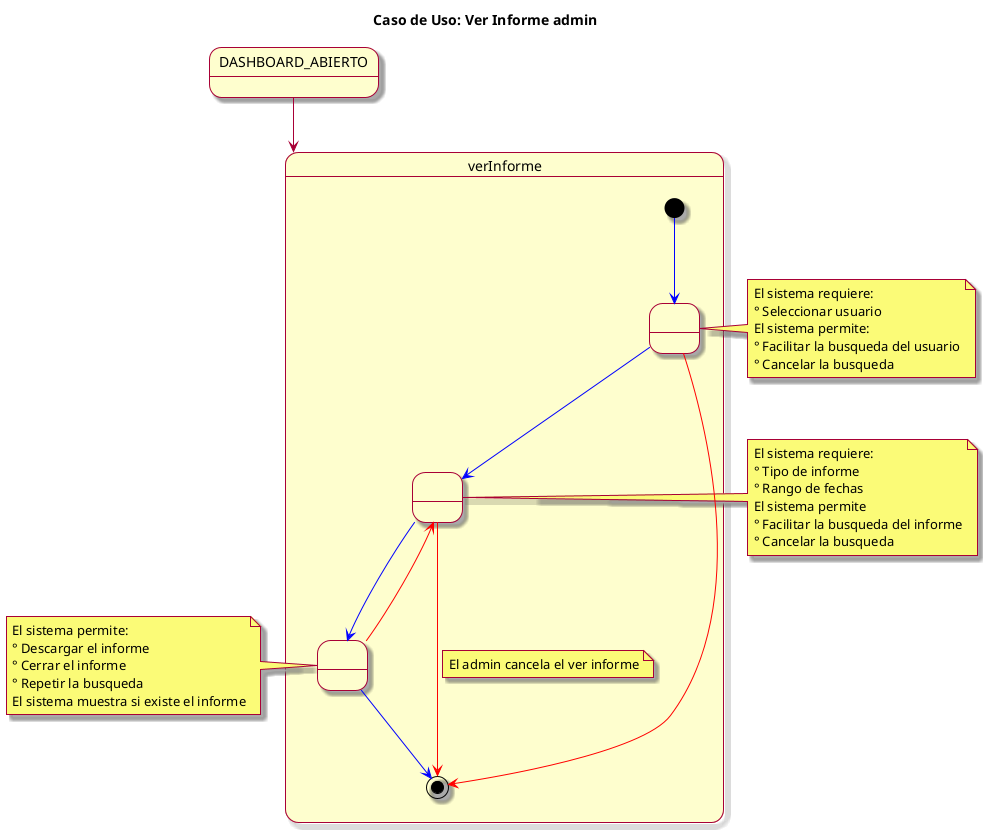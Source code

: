 @startuml descripción CDU informe

skin rose
title Caso de Uso: Ver Informe admin

state DASHBOARD_ABIERTO

DASHBOARD_ABIERTO --> verInforme

state verInforme {
  [*] -[#blue]-> seleccionarUsuario
  state " " as seleccionarUsuario
  seleccionarUsuario -[#blue]-> tipoInforme
  seleccionarUsuario -[#red]-> [*]
  state " " as tipoInforme
  tipoInforme -[#blue]-> mostrarInforme
  state " " as mostrarInforme
  mostrarInforme -up[#red]-> tipoInforme
  mostrarInforme  -[#blue]-> [*]
  tipoInforme -[#red]-> [*]
  note on link: El admin cancela el ver informe
}
note left of mostrarInforme
  El sistema permite:
  ° Descargar el informe
  ° Cerrar el informe
  ° Repetir la busqueda
  El sistema muestra si existe el informe
end note

note left of tipoInforme
  El sistema requiere:
  ° Tipo de informe
  ° Rango de fechas
  El sistema permite
  ° Facilitar la busqueda del informe
  ° Cancelar la busqueda
end note

note right of seleccionarUsuario
  El sistema requiere:
  ° Seleccionar usuario
  El sistema permite:
  ° Facilitar la busqueda del usuario
  ° Cancelar la busqueda
end note

@enduml
